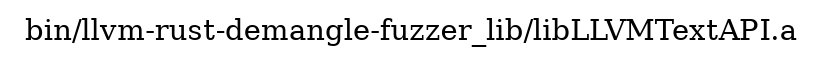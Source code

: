 digraph "bin/llvm-rust-demangle-fuzzer_lib/libLLVMTextAPI.a" {
	label="bin/llvm-rust-demangle-fuzzer_lib/libLLVMTextAPI.a";
	rankdir=LR;

}
